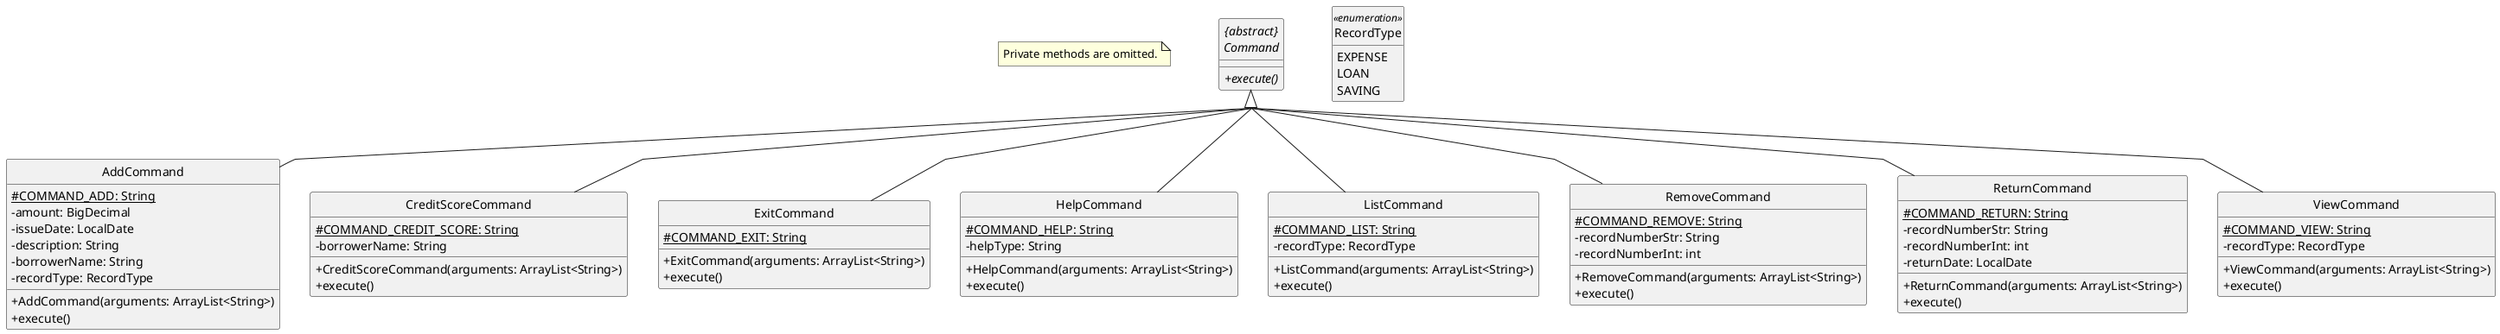 @startuml
skinparam classAttributeIconSize 0
hide circle

note "Private methods are omitted." as N1

abstract class "{abstract}\nCommand" as Command {
    {abstract} +execute()
}

enum RecordType <<enumeration>> {
    EXPENSE
    LOAN
    SAVING
}

class AddCommand {
    {static} #COMMAND_ADD: String
    -amount: BigDecimal
    -issueDate: LocalDate
    -description: String
    -borrowerName: String
    -recordType: RecordType
    +AddCommand(arguments: ArrayList<String>)
    +execute()
}

class CreditScoreCommand {
    {static} #COMMAND_CREDIT_SCORE: String
    -borrowerName: String
    +CreditScoreCommand(arguments: ArrayList<String>)
    +execute()
}

class ExitCommand {
    {static} #COMMAND_EXIT: String
    +ExitCommand(arguments: ArrayList<String>)
    +execute()
}

class HelpCommand {
    {static} #COMMAND_HELP: String
    -helpType: String
    +HelpCommand(arguments: ArrayList<String>)
    +execute()
}

class ListCommand {
    {static} #COMMAND_LIST: String
    -recordType: RecordType
    +ListCommand(arguments: ArrayList<String>)
    +execute()
}

class RemoveCommand {
    {static} #COMMAND_REMOVE: String
    -recordNumberStr: String
    -recordNumberInt: int
    +RemoveCommand(arguments: ArrayList<String>)
    +execute()
}

class ReturnCommand {
    {static} #COMMAND_RETURN: String
    -recordNumberStr: String
    -recordNumberInt: int
    -returnDate: LocalDate
    +ReturnCommand(arguments: ArrayList<String>)
    +execute()
}

class ViewCommand {
    {static} #COMMAND_VIEW: String
    -recordType: RecordType
    +ViewCommand(arguments: ArrayList<String>)
    +execute()
}

skinparam linetype polyline
skinparam groupInheritance 3

Command <|-- AddCommand
Command <|-- CreditScoreCommand
Command <|-- ExitCommand
Command <|-- HelpCommand
Command <|-- ListCommand
Command <|-- RemoveCommand
Command <|-- ReturnCommand
Command <|-- ViewCommand

hide RecordType empty members

@enduml